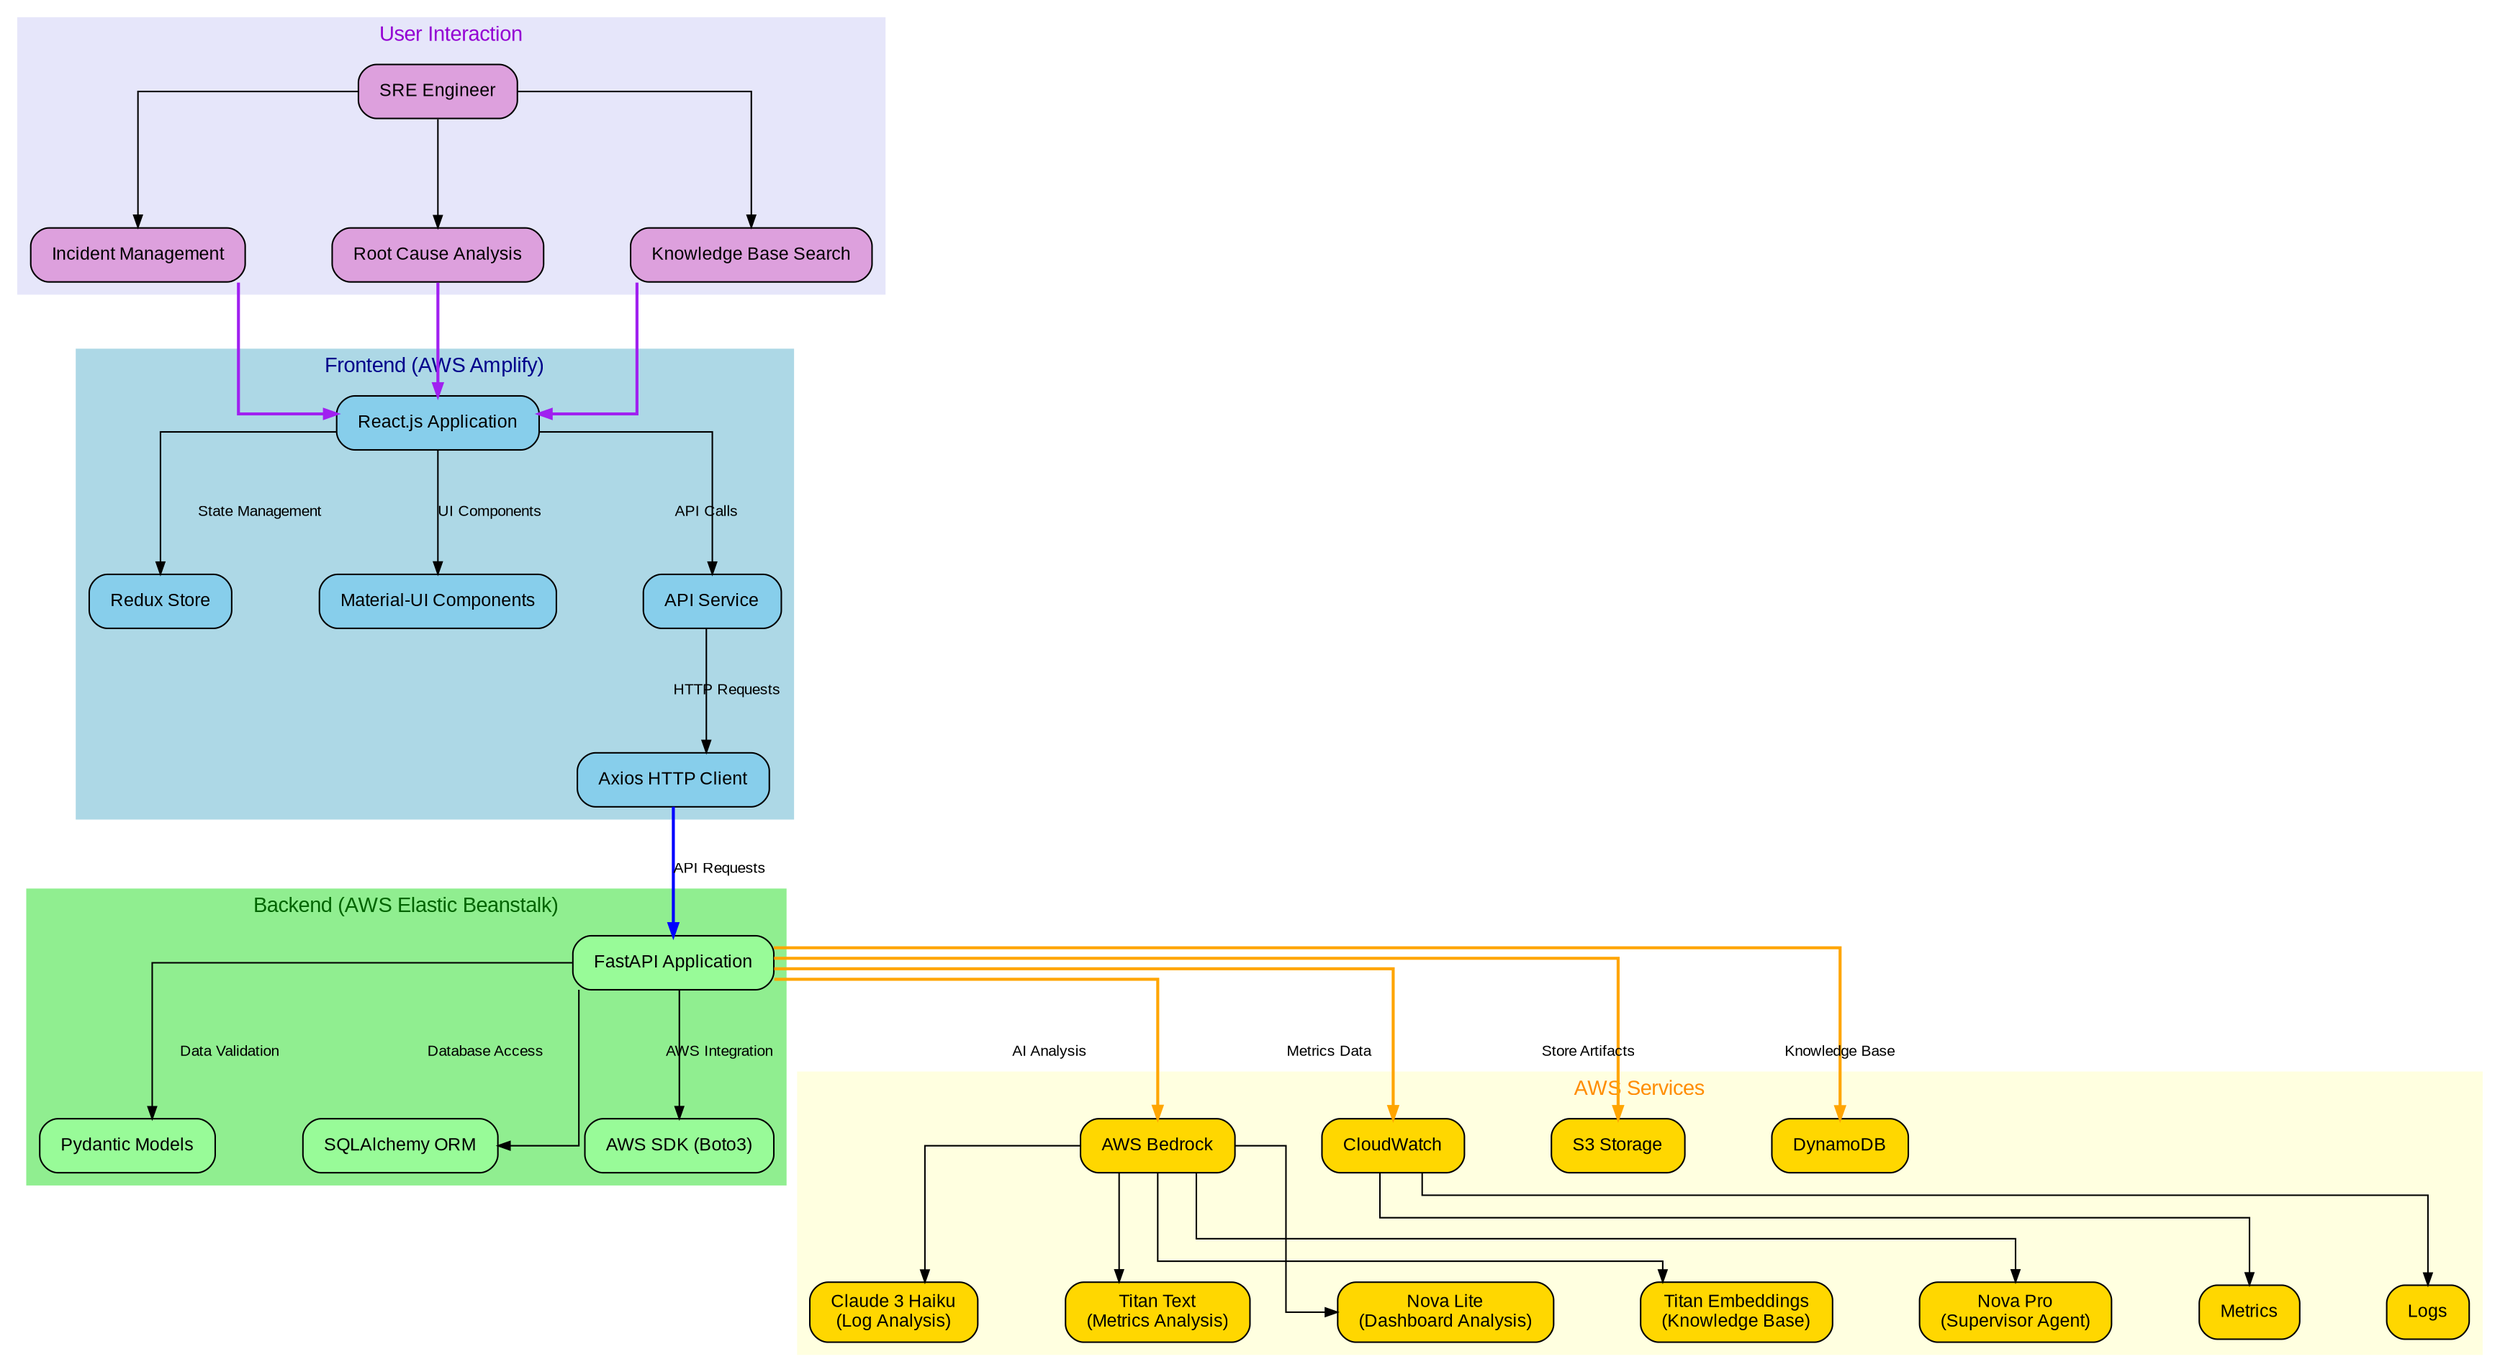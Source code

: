 digraph SRECopilotArchitecture {
  // Graph settings
  rankdir=TB;
  splines=ortho;
  nodesep=0.8;
  ranksep=1.0;
  fontname="Arial";
  fontsize=14;
  
  // Node styles
  node [shape=box, style="rounded,filled", fontname="Arial", fontsize=12, margin="0.2,0.1"];
  
  // Edge styles
  edge [fontname="Arial", fontsize=10, arrowsize=0.8];
  
  // Subgraphs for different components
  subgraph cluster_frontend {
    label="Frontend (AWS Amplify)";
    style=filled;
    color=lightblue;
    fontcolor=darkblue;
    
    ReactApp [label="React.js Application", fillcolor=skyblue];
    ReduxStore [label="Redux Store", fillcolor=skyblue];
    MaterialUI [label="Material-UI Components", fillcolor=skyblue];
    APIService [label="API Service", fillcolor=skyblue];
    AxiosClient [label="Axios HTTP Client", fillcolor=skyblue];
    
    ReactApp -> ReduxStore [label="State Management"];
    ReactApp -> MaterialUI [label="UI Components"];
    ReactApp -> APIService [label="API Calls"];
    APIService -> AxiosClient [label="HTTP Requests"];
  }
  
  subgraph cluster_backend {
    label="Backend (AWS Elastic Beanstalk)";
    style=filled;
    color=lightgreen;
    fontcolor=darkgreen;
    
    FastAPI [label="FastAPI Application", fillcolor=palegreen];
    Pydantic [label="Pydantic Models", fillcolor=palegreen];
    SQLAlchemy [label="SQLAlchemy ORM", fillcolor=palegreen];
    Boto3 [label="AWS SDK (Boto3)", fillcolor=palegreen];
    
    FastAPI -> Pydantic [label="Data Validation"];
    FastAPI -> SQLAlchemy [label="Database Access"];
    FastAPI -> Boto3 [label="AWS Integration"];
  }
  
  subgraph cluster_aws {
    label="AWS Services";
    style=filled;
    color=lightyellow;
    fontcolor=darkorange;
    
    Bedrock [label="AWS Bedrock", fillcolor=gold];
    Claude [label="Claude 3 Haiku\n(Log Analysis)", fillcolor=gold];
    Titan [label="Titan Text\n(Metrics Analysis)", fillcolor=gold];
    Nova [label="Nova Lite\n(Dashboard Analysis)", fillcolor=gold];
    TitanEmbed [label="Titan Embeddings\n(Knowledge Base)", fillcolor=gold];
    NovaPro [label="Nova Pro\n(Supervisor Agent)", fillcolor=gold];
    
    CloudWatch [label="CloudWatch", fillcolor=gold];
    Logs [label="Logs", fillcolor=gold];
    Metrics [label="Metrics", fillcolor=gold];
    
    S3 [label="S3 Storage", fillcolor=gold];
    DynamoDB [label="DynamoDB", fillcolor=gold];
    
    Bedrock -> Claude;
    Bedrock -> Titan;
    Bedrock -> Nova;
    Bedrock -> TitanEmbed;
    Bedrock -> NovaPro;
    
    CloudWatch -> Logs;
    CloudWatch -> Metrics;
  }
  
  subgraph cluster_user {
    label="User Interaction";
    style=filled;
    color=lavender;
    fontcolor=darkviolet;
    
    SRE [label="SRE Engineer", fillcolor=plum];
    IncidentMgmt [label="Incident Management", fillcolor=plum];
    RootCause [label="Root Cause Analysis", fillcolor=plum];
    KnowledgeSearch [label="Knowledge Base Search", fillcolor=plum];
    
    SRE -> IncidentMgmt;
    SRE -> RootCause;
    SRE -> KnowledgeSearch;
  }
  
  // Inter-cluster connections
  AxiosClient -> FastAPI [label="API Requests", color=blue, penwidth=2];
  FastAPI -> Bedrock [label="AI Analysis", color=orange, penwidth=2];
  FastAPI -> CloudWatch [label="Metrics Data", color=orange, penwidth=2];
  FastAPI -> S3 [label="Store Artifacts", color=orange, penwidth=2];
  FastAPI -> DynamoDB [label="Knowledge Base", color=orange, penwidth=2];
  
  IncidentMgmt -> ReactApp [color=purple, penwidth=2];
  RootCause -> ReactApp [color=purple, penwidth=2];
  KnowledgeSearch -> ReactApp [color=purple, penwidth=2];
}
